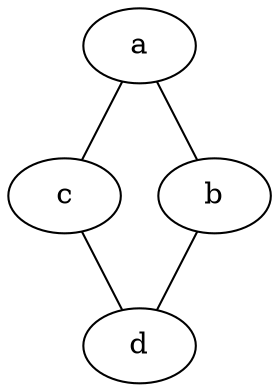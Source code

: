 graph graphname {
a0 [label="a"]
d0 [label="d"]
c0 [label="c"]
b0 [label="b"]
a0 -- c0;
a0 -- b0;
c0 -- d0;
b0 -- d0;
}